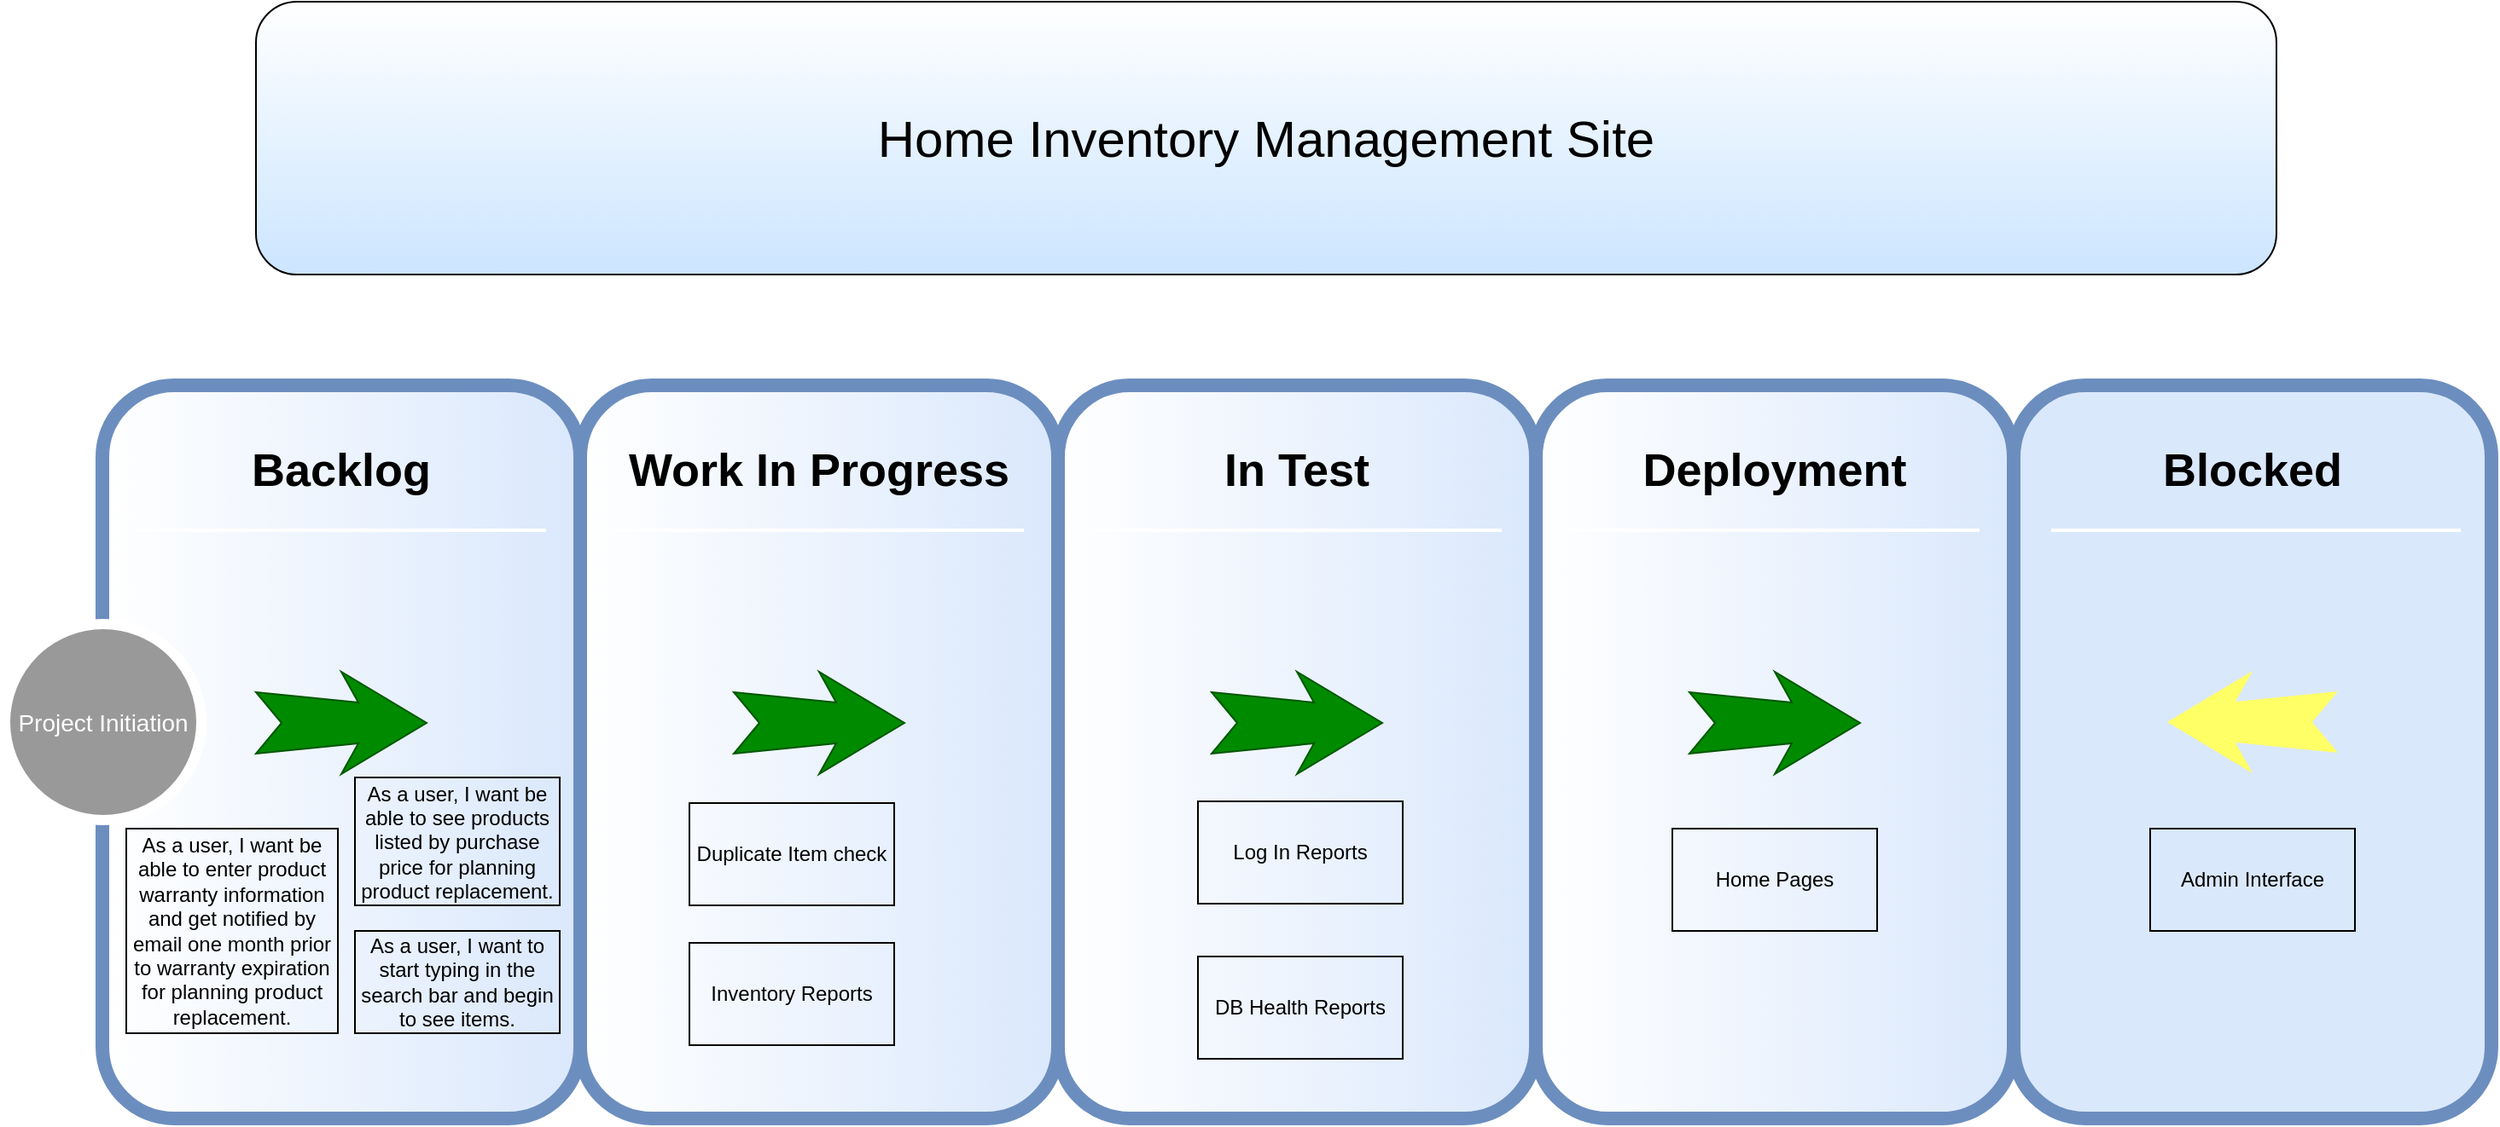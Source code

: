 <mxfile version="13.10.0" type="github">
  <diagram name="Page-1" id="12e1b939-464a-85fe-373e-61e167be1490">
    <mxGraphModel dx="1564" dy="874" grid="1" gridSize="10" guides="1" tooltips="1" connect="1" arrows="1" fold="1" page="1" pageScale="1.5" pageWidth="1169" pageHeight="826" background="#ffffff" math="0" shadow="0">
      <root>
        <mxCell id="0" />
        <mxCell id="1" parent="0" />
        <mxCell id="60da8b9f42644d3a-2" value="" style="whiteSpace=wrap;html=1;rounded=1;shadow=0;strokeWidth=8;fontSize=20;align=center;fillColor=#dae8fc;strokeColor=#6c8ebf;gradientColor=#ffffff;gradientDirection=west;" parent="1" vertex="1">
          <mxGeometry x="316" y="405" width="280" height="430" as="geometry" />
        </mxCell>
        <mxCell id="60da8b9f42644d3a-3" value="Backlog" style="text;html=1;strokeColor=none;fillColor=none;align=center;verticalAlign=middle;whiteSpace=wrap;rounded=0;shadow=0;fontSize=27;fontStyle=1" parent="1" vertex="1">
          <mxGeometry x="316" y="425" width="280" height="60" as="geometry" />
        </mxCell>
        <mxCell id="60da8b9f42644d3a-4" value="Blog&lt;div&gt;Keywords&lt;/div&gt;&lt;div&gt;Social Media&lt;/div&gt;" style="text;html=1;strokeColor=none;fillColor=none;align=center;verticalAlign=middle;whiteSpace=wrap;rounded=0;shadow=0;fontSize=14;" parent="1" vertex="1">
          <mxGeometry x="530" y="665" width="280" height="90" as="geometry" />
        </mxCell>
        <mxCell id="60da8b9f42644d3a-6" value="" style="line;strokeWidth=2;html=1;rounded=0;shadow=0;fontSize=27;align=center;fillColor=none;strokeColor=#FFFFFF;" parent="1" vertex="1">
          <mxGeometry x="336" y="485" width="240" height="10" as="geometry" />
        </mxCell>
        <mxCell id="60da8b9f42644d3a-8" value="Project Initiation" style="ellipse;whiteSpace=wrap;html=1;rounded=0;shadow=0;strokeWidth=6;fontSize=14;align=center;strokeColor=#FFFFFF;fontColor=#FFFFFF;fillColor=#999999;" parent="1" vertex="1">
          <mxGeometry x="259" y="545" width="115" height="115" as="geometry" />
        </mxCell>
        <mxCell id="60da8b9f42644d3a-9" value="" style="html=1;shadow=0;dashed=0;align=center;verticalAlign=middle;shape=mxgraph.arrows2.stylisedArrow;dy=0.6;dx=40;notch=15;feather=0.4;rounded=0;strokeWidth=1;fontSize=27;strokeColor=#005700;fillColor=#008a00;fontColor=#ffffff;" parent="1" vertex="1">
          <mxGeometry x="406" y="573" width="100" height="60" as="geometry" />
        </mxCell>
        <mxCell id="60da8b9f42644d3a-17" value="" style="whiteSpace=wrap;html=1;rounded=1;shadow=0;strokeWidth=8;fontSize=20;align=center;fillColor=#dae8fc;strokeColor=#6c8ebf;gradientColor=#ffffff;gradientDirection=west;" parent="1" vertex="1">
          <mxGeometry x="596" y="405" width="280" height="430" as="geometry" />
        </mxCell>
        <mxCell id="60da8b9f42644d3a-18" value="Work In Progress" style="text;html=1;strokeColor=none;fillColor=none;align=center;verticalAlign=middle;whiteSpace=wrap;rounded=0;shadow=0;fontSize=27;fontStyle=1" parent="1" vertex="1">
          <mxGeometry x="596" y="425" width="280" height="60" as="geometry" />
        </mxCell>
        <mxCell id="60da8b9f42644d3a-20" value="" style="line;strokeWidth=2;html=1;rounded=0;shadow=0;fontSize=27;align=center;fillColor=none;strokeColor=#FFFFFF;" parent="1" vertex="1">
          <mxGeometry x="616" y="485" width="240" height="10" as="geometry" />
        </mxCell>
        <mxCell id="60da8b9f42644d3a-23" value="" style="html=1;shadow=0;dashed=0;align=center;verticalAlign=middle;shape=mxgraph.arrows2.stylisedArrow;dy=0.6;dx=40;notch=15;feather=0.4;rounded=0;strokeWidth=1;fontSize=27;strokeColor=#005700;fillColor=#008a00;fontColor=#ffffff;" parent="1" vertex="1">
          <mxGeometry x="686" y="573" width="100" height="60" as="geometry" />
        </mxCell>
        <mxCell id="60da8b9f42644d3a-24" value="" style="whiteSpace=wrap;html=1;rounded=1;shadow=0;strokeWidth=8;fontSize=20;align=center;fillColor=#dae8fc;strokeColor=#6c8ebf;gradientColor=#ffffff;gradientDirection=west;" parent="1" vertex="1">
          <mxGeometry x="876" y="405" width="280" height="430" as="geometry" />
        </mxCell>
        <mxCell id="60da8b9f42644d3a-25" value="In Test" style="text;html=1;strokeColor=none;fillColor=none;align=center;verticalAlign=middle;whiteSpace=wrap;rounded=0;shadow=0;fontSize=27;fontStyle=1" parent="1" vertex="1">
          <mxGeometry x="876" y="425" width="280" height="60" as="geometry" />
        </mxCell>
        <mxCell id="60da8b9f42644d3a-27" value="" style="line;strokeWidth=2;html=1;rounded=0;shadow=0;fontSize=27;align=center;fillColor=none;strokeColor=#FFFFFF;" parent="1" vertex="1">
          <mxGeometry x="896" y="485" width="240" height="10" as="geometry" />
        </mxCell>
        <mxCell id="60da8b9f42644d3a-30" value="" style="html=1;shadow=0;dashed=0;align=center;verticalAlign=middle;shape=mxgraph.arrows2.stylisedArrow;dy=0.6;dx=40;notch=15;feather=0.4;rounded=0;strokeWidth=1;fontSize=27;strokeColor=#005700;fillColor=#008a00;fontColor=#ffffff;" parent="1" vertex="1">
          <mxGeometry x="966" y="573" width="100" height="60" as="geometry" />
        </mxCell>
        <mxCell id="60da8b9f42644d3a-31" value="" style="whiteSpace=wrap;html=1;rounded=1;shadow=0;strokeWidth=8;fontSize=20;align=center;fillColor=#dae8fc;strokeColor=#6c8ebf;gradientColor=#ffffff;gradientDirection=west;" parent="1" vertex="1">
          <mxGeometry x="1156" y="405" width="280" height="430" as="geometry" />
        </mxCell>
        <mxCell id="60da8b9f42644d3a-32" value="Deployment" style="text;html=1;strokeColor=none;fillColor=none;align=center;verticalAlign=middle;whiteSpace=wrap;rounded=0;shadow=0;fontSize=27;fontStyle=1" parent="1" vertex="1">
          <mxGeometry x="1156" y="425" width="280" height="60" as="geometry" />
        </mxCell>
        <mxCell id="60da8b9f42644d3a-34" value="" style="line;strokeWidth=2;html=1;rounded=0;shadow=0;fontSize=27;align=center;fillColor=none;strokeColor=#FFFFFF;" parent="1" vertex="1">
          <mxGeometry x="1176" y="485" width="240" height="10" as="geometry" />
        </mxCell>
        <mxCell id="60da8b9f42644d3a-37" value="" style="html=1;shadow=0;dashed=0;align=center;verticalAlign=middle;shape=mxgraph.arrows2.stylisedArrow;dy=0.6;dx=40;notch=15;feather=0.4;rounded=0;strokeWidth=1;fontSize=27;strokeColor=#005700;fillColor=#008a00;fontColor=#ffffff;" parent="1" vertex="1">
          <mxGeometry x="1246" y="573" width="100" height="60" as="geometry" />
        </mxCell>
        <mxCell id="RFGKpwUfl4xb3_GYFBP2-1" value="" style="whiteSpace=wrap;html=1;rounded=1;shadow=0;strokeWidth=8;fontSize=20;align=center;fillColor=#dae8fc;strokeColor=#6c8ebf;gradientDirection=east;" vertex="1" parent="1">
          <mxGeometry x="1436" y="405" width="280" height="430" as="geometry" />
        </mxCell>
        <mxCell id="RFGKpwUfl4xb3_GYFBP2-2" value="&lt;font color=&quot;#000000&quot;&gt;Blocked&lt;/font&gt;" style="text;html=1;strokeColor=none;fillColor=none;align=center;verticalAlign=middle;whiteSpace=wrap;rounded=0;shadow=0;fontSize=27;fontColor=#FFFFFF;fontStyle=1" vertex="1" parent="1">
          <mxGeometry x="1436" y="425" width="280" height="60" as="geometry" />
        </mxCell>
        <mxCell id="RFGKpwUfl4xb3_GYFBP2-3" value="" style="line;strokeWidth=2;html=1;rounded=0;shadow=0;fontSize=27;align=center;fillColor=none;strokeColor=#FFFFFF;" vertex="1" parent="1">
          <mxGeometry x="1458" y="485" width="240" height="10" as="geometry" />
        </mxCell>
        <mxCell id="RFGKpwUfl4xb3_GYFBP2-5" value="" style="html=1;shadow=0;dashed=0;align=center;verticalAlign=middle;shape=mxgraph.arrows2.stylisedArrow;dy=0.6;dx=40;notch=15;feather=0.4;rounded=0;strokeWidth=1;fontSize=27;strokeColor=none;direction=west;fillColor=#FFFF66;" vertex="1" parent="1">
          <mxGeometry x="1526" y="572.5" width="100" height="60" as="geometry" />
        </mxCell>
        <mxCell id="RFGKpwUfl4xb3_GYFBP2-7" value="Admin Interface" style="rounded=0;whiteSpace=wrap;html=1;fillColor=none;" vertex="1" parent="1">
          <mxGeometry x="1516" y="665" width="120" height="60" as="geometry" />
        </mxCell>
        <mxCell id="RFGKpwUfl4xb3_GYFBP2-8" value="Home Pages" style="rounded=0;whiteSpace=wrap;html=1;fillColor=none;" vertex="1" parent="1">
          <mxGeometry x="1236" y="665" width="120" height="60" as="geometry" />
        </mxCell>
        <mxCell id="RFGKpwUfl4xb3_GYFBP2-10" value="Log In Reports" style="rounded=0;whiteSpace=wrap;html=1;fillColor=none;" vertex="1" parent="1">
          <mxGeometry x="958" y="649" width="120" height="60" as="geometry" />
        </mxCell>
        <mxCell id="RFGKpwUfl4xb3_GYFBP2-11" value="DB Health Reports" style="rounded=0;whiteSpace=wrap;html=1;fillColor=none;" vertex="1" parent="1">
          <mxGeometry x="958" y="740" width="120" height="60" as="geometry" />
        </mxCell>
        <mxCell id="RFGKpwUfl4xb3_GYFBP2-12" value="Inventory Reports" style="rounded=0;whiteSpace=wrap;html=1;fillColor=none;" vertex="1" parent="1">
          <mxGeometry x="660" y="732" width="120" height="60" as="geometry" />
        </mxCell>
        <mxCell id="RFGKpwUfl4xb3_GYFBP2-13" value="As a user, I want be able to see products listed by purchase price for planning product replacement." style="rounded=0;whiteSpace=wrap;html=1;fillColor=none;" vertex="1" parent="1">
          <mxGeometry x="464" y="635" width="120" height="75" as="geometry" />
        </mxCell>
        <mxCell id="RFGKpwUfl4xb3_GYFBP2-14" value="As a user, I want to start typing in the search bar and begin to see items." style="rounded=0;whiteSpace=wrap;html=1;fillColor=none;" vertex="1" parent="1">
          <mxGeometry x="464" y="725" width="120" height="60" as="geometry" />
        </mxCell>
        <mxCell id="RFGKpwUfl4xb3_GYFBP2-15" value="&lt;span&gt;Duplicate Item check&lt;/span&gt;" style="rounded=0;whiteSpace=wrap;html=1;fillColor=none;" vertex="1" parent="1">
          <mxGeometry x="660" y="650" width="120" height="60" as="geometry" />
        </mxCell>
        <mxCell id="RFGKpwUfl4xb3_GYFBP2-16" value="As a user, I want be able to enter product warranty information and get notified by email one month prior to warranty expiration for planning product replacement." style="rounded=0;whiteSpace=wrap;html=1;fillColor=none;" vertex="1" parent="1">
          <mxGeometry x="330" y="665" width="124" height="120" as="geometry" />
        </mxCell>
        <mxCell id="RFGKpwUfl4xb3_GYFBP2-18" value="&lt;font style=&quot;font-size: 30px&quot;&gt;Home Inventory Management Site&lt;/font&gt;" style="rounded=1;whiteSpace=wrap;html=1;fillColor=#CCE5FF;gradientColor=#ffffff;gradientDirection=north;" vertex="1" parent="1">
          <mxGeometry x="406" y="180" width="1184" height="160" as="geometry" />
        </mxCell>
      </root>
    </mxGraphModel>
  </diagram>
</mxfile>
